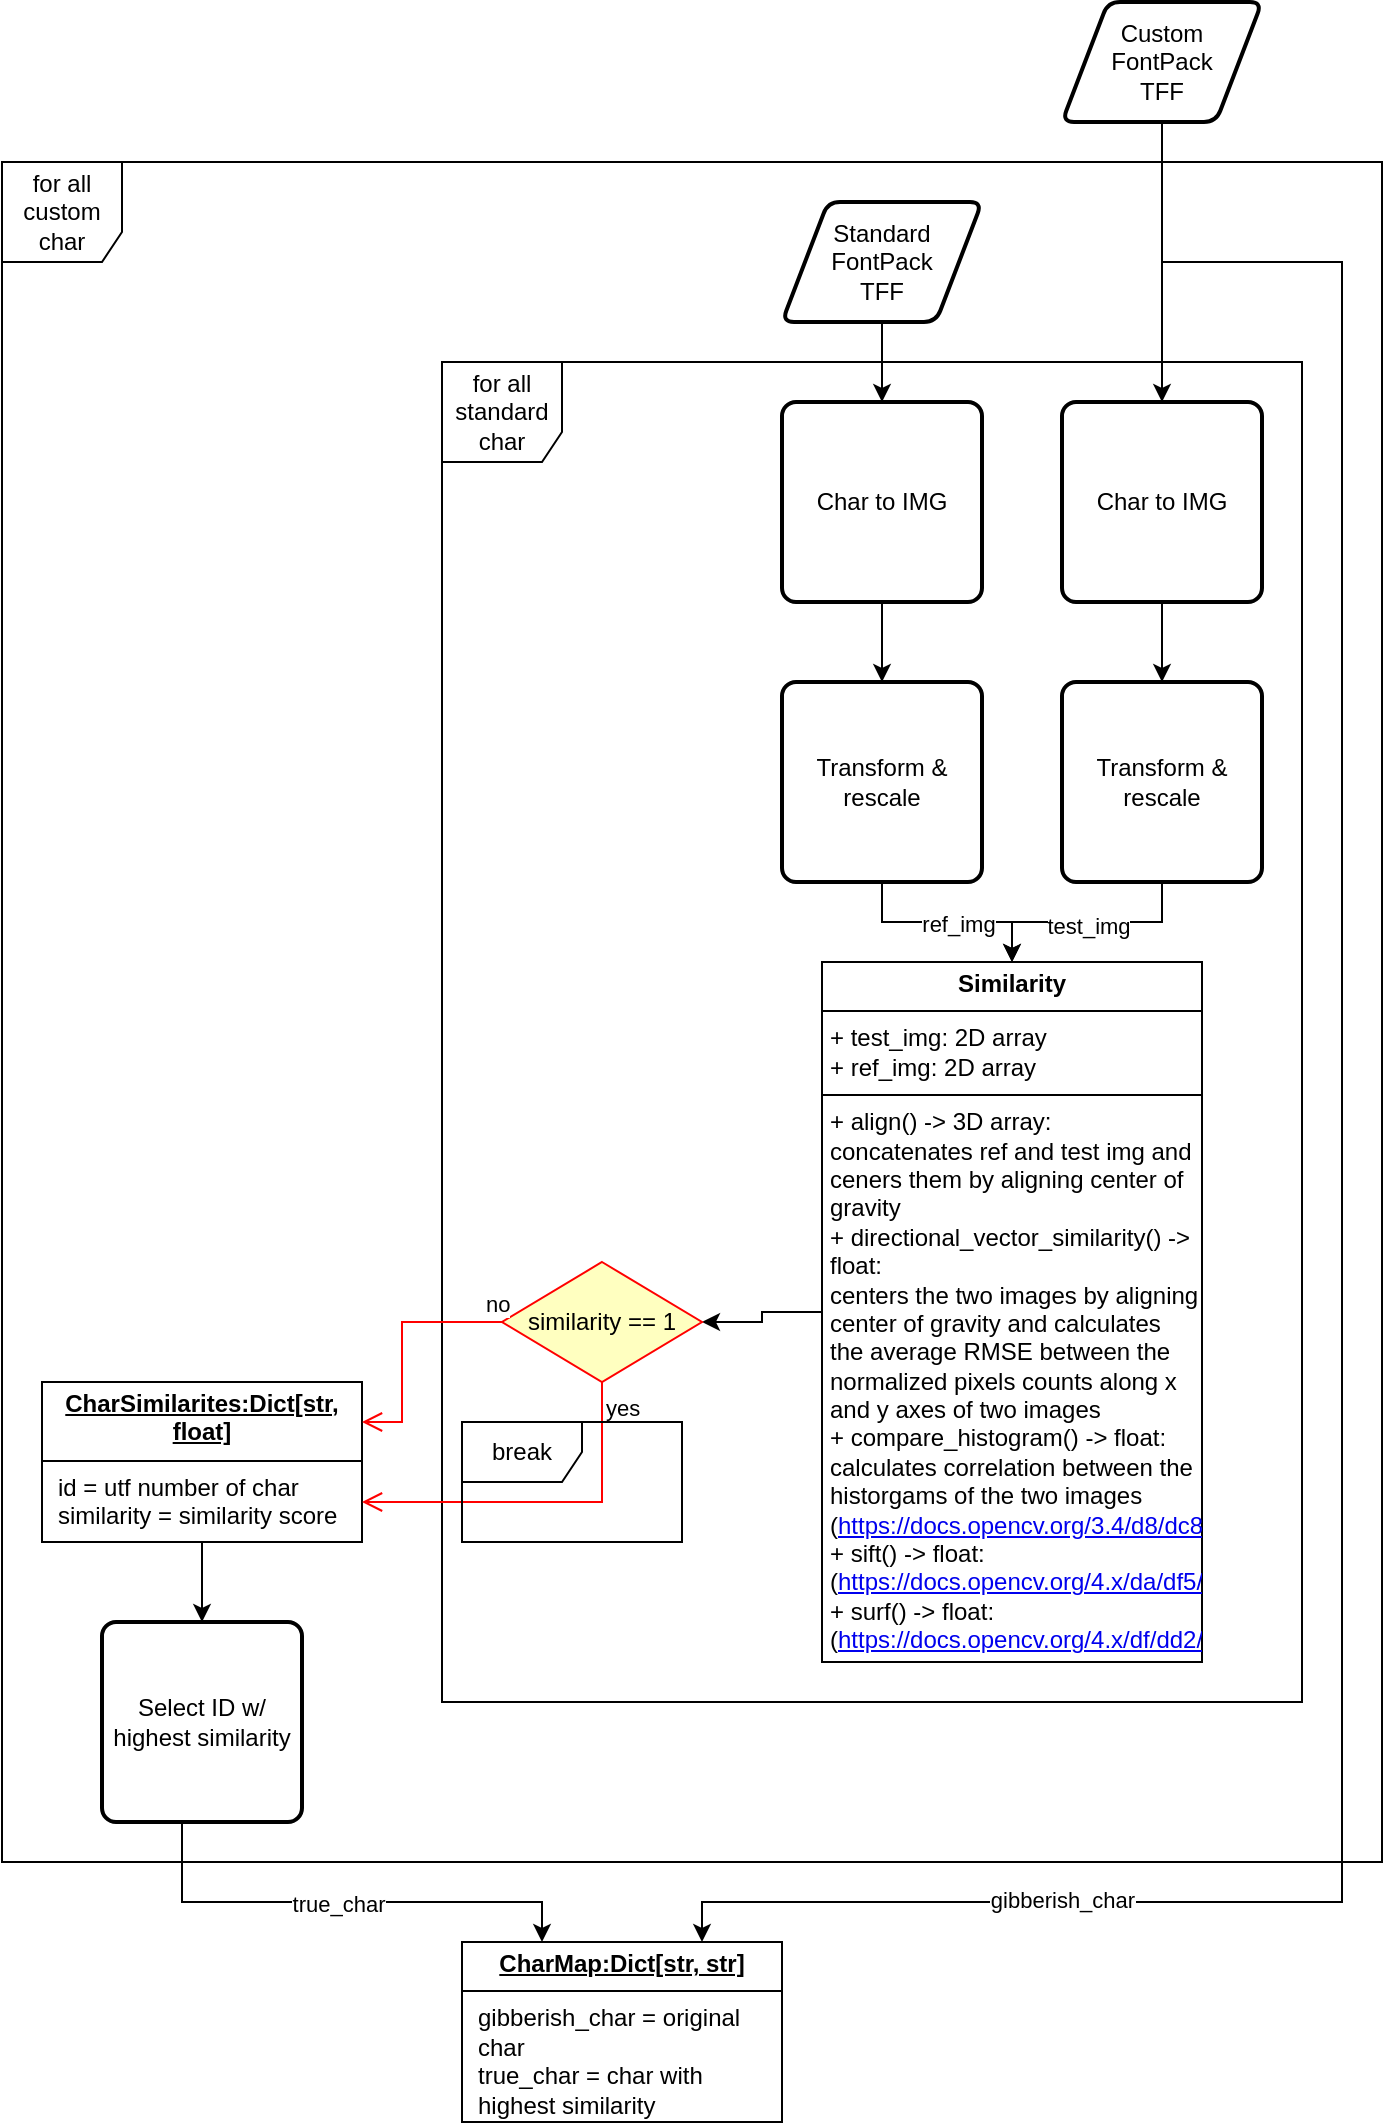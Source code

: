 <mxfile version="25.0.2">
  <diagram name="Page-1" id="doH18nGCfbRNsCmU4off">
    <mxGraphModel dx="1434" dy="1936" grid="1" gridSize="10" guides="1" tooltips="1" connect="1" arrows="1" fold="1" page="1" pageScale="1" pageWidth="850" pageHeight="1100" math="0" shadow="0">
      <root>
        <mxCell id="0" />
        <mxCell id="1" parent="0" />
        <mxCell id="ajvZMXDEwv_cn51jiUJx-38" style="edgeStyle=orthogonalEdgeStyle;rounded=0;orthogonalLoop=1;jettySize=auto;html=1;exitX=0.5;exitY=1;exitDx=0;exitDy=0;entryX=0.75;entryY=0;entryDx=0;entryDy=0;" edge="1" parent="1" source="ajvZMXDEwv_cn51jiUJx-1" target="ajvZMXDEwv_cn51jiUJx-36">
          <mxGeometry relative="1" as="geometry">
            <Array as="points">
              <mxPoint x="680" y="130" />
              <mxPoint x="770" y="130" />
              <mxPoint x="770" y="950" />
              <mxPoint x="450" y="950" />
            </Array>
          </mxGeometry>
        </mxCell>
        <mxCell id="ajvZMXDEwv_cn51jiUJx-39" value="gibberish_char" style="edgeLabel;html=1;align=center;verticalAlign=middle;resizable=0;points=[];" vertex="1" connectable="0" parent="ajvZMXDEwv_cn51jiUJx-38">
          <mxGeometry x="0.697" y="-1" relative="1" as="geometry">
            <mxPoint as="offset" />
          </mxGeometry>
        </mxCell>
        <mxCell id="ajvZMXDEwv_cn51jiUJx-1" value="Custom&lt;br&gt;FontPack&lt;br&gt;TFF" style="shape=parallelogram;html=1;strokeWidth=2;perimeter=parallelogramPerimeter;whiteSpace=wrap;rounded=1;arcSize=12;size=0.23;" vertex="1" parent="1">
          <mxGeometry x="630" width="100" height="60" as="geometry" />
        </mxCell>
        <mxCell id="ajvZMXDEwv_cn51jiUJx-5" value="" style="edgeStyle=orthogonalEdgeStyle;rounded=0;orthogonalLoop=1;jettySize=auto;html=1;" edge="1" parent="1" source="ajvZMXDEwv_cn51jiUJx-2" target="ajvZMXDEwv_cn51jiUJx-4">
          <mxGeometry relative="1" as="geometry" />
        </mxCell>
        <mxCell id="ajvZMXDEwv_cn51jiUJx-2" value="Char to IMG" style="rounded=1;whiteSpace=wrap;html=1;absoluteArcSize=1;arcSize=14;strokeWidth=2;" vertex="1" parent="1">
          <mxGeometry x="630" y="200" width="100" height="100" as="geometry" />
        </mxCell>
        <mxCell id="ajvZMXDEwv_cn51jiUJx-14" value="" style="edgeStyle=orthogonalEdgeStyle;rounded=0;orthogonalLoop=1;jettySize=auto;html=1;" edge="1" parent="1" source="ajvZMXDEwv_cn51jiUJx-4" target="ajvZMXDEwv_cn51jiUJx-13">
          <mxGeometry relative="1" as="geometry" />
        </mxCell>
        <mxCell id="ajvZMXDEwv_cn51jiUJx-15" value="test_img" style="edgeLabel;html=1;align=center;verticalAlign=middle;resizable=0;points=[];" vertex="1" connectable="0" parent="ajvZMXDEwv_cn51jiUJx-14">
          <mxGeometry x="-0.238" y="2" relative="1" as="geometry">
            <mxPoint x="-13" as="offset" />
          </mxGeometry>
        </mxCell>
        <mxCell id="ajvZMXDEwv_cn51jiUJx-4" value="Transform &amp;amp; rescale" style="rounded=1;whiteSpace=wrap;html=1;absoluteArcSize=1;arcSize=14;strokeWidth=2;" vertex="1" parent="1">
          <mxGeometry x="630" y="340" width="100" height="100" as="geometry" />
        </mxCell>
        <mxCell id="ajvZMXDEwv_cn51jiUJx-6" value="" style="edgeStyle=orthogonalEdgeStyle;rounded=0;orthogonalLoop=1;jettySize=auto;html=1;" edge="1" parent="1" source="ajvZMXDEwv_cn51jiUJx-7" target="ajvZMXDEwv_cn51jiUJx-9">
          <mxGeometry relative="1" as="geometry" />
        </mxCell>
        <mxCell id="ajvZMXDEwv_cn51jiUJx-7" value="Standard&lt;br&gt;FontPack&lt;br&gt;TFF" style="shape=parallelogram;html=1;strokeWidth=2;perimeter=parallelogramPerimeter;whiteSpace=wrap;rounded=1;arcSize=12;size=0.23;" vertex="1" parent="1">
          <mxGeometry x="490" y="100" width="100" height="60" as="geometry" />
        </mxCell>
        <mxCell id="ajvZMXDEwv_cn51jiUJx-8" value="" style="edgeStyle=orthogonalEdgeStyle;rounded=0;orthogonalLoop=1;jettySize=auto;html=1;" edge="1" parent="1" source="ajvZMXDEwv_cn51jiUJx-9" target="ajvZMXDEwv_cn51jiUJx-10">
          <mxGeometry relative="1" as="geometry" />
        </mxCell>
        <mxCell id="ajvZMXDEwv_cn51jiUJx-9" value="Char to IMG" style="rounded=1;whiteSpace=wrap;html=1;absoluteArcSize=1;arcSize=14;strokeWidth=2;" vertex="1" parent="1">
          <mxGeometry x="490" y="200" width="100" height="100" as="geometry" />
        </mxCell>
        <mxCell id="ajvZMXDEwv_cn51jiUJx-16" value="" style="edgeStyle=orthogonalEdgeStyle;rounded=0;orthogonalLoop=1;jettySize=auto;html=1;" edge="1" parent="1" source="ajvZMXDEwv_cn51jiUJx-10" target="ajvZMXDEwv_cn51jiUJx-13">
          <mxGeometry relative="1" as="geometry" />
        </mxCell>
        <mxCell id="ajvZMXDEwv_cn51jiUJx-17" value="ref_img" style="edgeLabel;html=1;align=center;verticalAlign=middle;resizable=0;points=[];" vertex="1" connectable="0" parent="ajvZMXDEwv_cn51jiUJx-16">
          <mxGeometry x="0.096" y="-1" relative="1" as="geometry">
            <mxPoint as="offset" />
          </mxGeometry>
        </mxCell>
        <mxCell id="ajvZMXDEwv_cn51jiUJx-10" value="Transform &amp;amp; rescale" style="rounded=1;whiteSpace=wrap;html=1;absoluteArcSize=1;arcSize=14;strokeWidth=2;" vertex="1" parent="1">
          <mxGeometry x="490" y="340" width="100" height="100" as="geometry" />
        </mxCell>
        <mxCell id="ajvZMXDEwv_cn51jiUJx-30" style="edgeStyle=orthogonalEdgeStyle;rounded=0;orthogonalLoop=1;jettySize=auto;html=1;exitX=0;exitY=0.5;exitDx=0;exitDy=0;entryX=1;entryY=0.5;entryDx=0;entryDy=0;" edge="1" parent="1" source="ajvZMXDEwv_cn51jiUJx-13" target="ajvZMXDEwv_cn51jiUJx-25">
          <mxGeometry relative="1" as="geometry" />
        </mxCell>
        <mxCell id="ajvZMXDEwv_cn51jiUJx-13" value="&lt;p style=&quot;margin:0px;margin-top:4px;text-align:center;&quot;&gt;&lt;b&gt;Similarity&lt;/b&gt;&lt;/p&gt;&lt;hr size=&quot;1&quot; style=&quot;border-style:solid;&quot;&gt;&lt;p style=&quot;margin:0px;margin-left:4px;&quot;&gt;+ test_img: 2D array&lt;br&gt;+ ref_img: 2D array&lt;/p&gt;&lt;hr size=&quot;1&quot; style=&quot;border-style:solid;&quot;&gt;&lt;p style=&quot;margin:0px;margin-left:4px;&quot;&gt;+ align() -&amp;gt; 3D array:&lt;/p&gt;&lt;p style=&quot;margin:0px;margin-left:4px;&quot;&gt;concatenates ref and test img and ceners them by aligning center of gravity&lt;br&gt;+ directional_vector_similarity() -&amp;gt; float:&lt;/p&gt;&lt;p style=&quot;margin:0px;margin-left:4px;&quot;&gt;centers the two images by&amp;nbsp;&lt;span style=&quot;background-color: initial;&quot;&gt;aligning center of gravity and calculates the&amp;nbsp;&lt;/span&gt;&lt;span style=&quot;background-color: initial;&quot;&gt;average RMSE between the normalized pixels counts along x and y axes of two images&lt;/span&gt;&lt;/p&gt;&lt;p style=&quot;margin:0px;margin-left:4px;&quot;&gt;+ compare_histogram() -&amp;gt; float:&lt;/p&gt;&lt;p style=&quot;margin:0px;margin-left:4px;&quot;&gt;calculates correlation between the historgams of the two images (&lt;a href=&quot;https://docs.opencv.org/3.4/d8/dc8/tutorial_histogram_comparison.html&quot;&gt;https://docs.opencv.org/3.4/d8/dc8/tutorial_histogram_comparison.html&lt;/a&gt;)&lt;/p&gt;&lt;p style=&quot;margin:0px;margin-left:4px;&quot;&gt;+ sift() -&amp;gt; float:&lt;/p&gt;&lt;p style=&quot;margin:0px;margin-left:4px;&quot;&gt;(&lt;a href=&quot;https://docs.opencv.org/4.x/da/df5/tutorial_py_sift_intro.html&quot;&gt;https://docs.opencv.org/4.x/da/df5/tutorial_py_sift_intro.html&lt;/a&gt;)&lt;/p&gt;&lt;p style=&quot;margin:0px;margin-left:4px;&quot;&gt;+ surf() -&amp;gt; float:&lt;/p&gt;&lt;p style=&quot;margin:0px;margin-left:4px;&quot;&gt;(&lt;a href=&quot;https://docs.opencv.org/4.x/df/dd2/tutorial_py_surf_intro.html&quot;&gt;https://docs.opencv.org/4.x/df/dd2/tutorial_py_surf_intro.html&lt;/a&gt;)&lt;/p&gt;" style="verticalAlign=top;align=left;overflow=fill;html=1;whiteSpace=wrap;" vertex="1" parent="1">
          <mxGeometry x="510" y="480" width="190" height="350" as="geometry" />
        </mxCell>
        <mxCell id="ajvZMXDEwv_cn51jiUJx-18" value="for all standard char" style="shape=umlFrame;whiteSpace=wrap;html=1;pointerEvents=0;width=60;height=50;" vertex="1" parent="1">
          <mxGeometry x="320" y="180" width="430" height="670" as="geometry" />
        </mxCell>
        <mxCell id="ajvZMXDEwv_cn51jiUJx-22" style="edgeStyle=orthogonalEdgeStyle;rounded=0;orthogonalLoop=1;jettySize=auto;html=1;exitX=0.5;exitY=1;exitDx=0;exitDy=0;" edge="1" parent="1" source="ajvZMXDEwv_cn51jiUJx-1" target="ajvZMXDEwv_cn51jiUJx-2">
          <mxGeometry relative="1" as="geometry">
            <mxPoint x="680" y="160" as="sourcePoint" />
          </mxGeometry>
        </mxCell>
        <mxCell id="ajvZMXDEwv_cn51jiUJx-34" value="" style="edgeStyle=orthogonalEdgeStyle;rounded=0;orthogonalLoop=1;jettySize=auto;html=1;" edge="1" parent="1" source="ajvZMXDEwv_cn51jiUJx-23" target="ajvZMXDEwv_cn51jiUJx-33">
          <mxGeometry relative="1" as="geometry" />
        </mxCell>
        <mxCell id="ajvZMXDEwv_cn51jiUJx-23" value="&lt;p style=&quot;margin:0px;margin-top:4px;text-align:center;text-decoration:underline;&quot;&gt;&lt;b&gt;CharSimilarites:Dict[str, float]&lt;/b&gt;&lt;/p&gt;&lt;hr size=&quot;1&quot; style=&quot;border-style:solid;&quot;&gt;&lt;p style=&quot;margin:0px;margin-left:8px;&quot;&gt;id = utf number of char&lt;br&gt;similarity = similarity score&lt;br&gt;&lt;/p&gt;" style="verticalAlign=top;align=left;overflow=fill;html=1;whiteSpace=wrap;" vertex="1" parent="1">
          <mxGeometry x="120" y="690" width="160" height="80" as="geometry" />
        </mxCell>
        <mxCell id="ajvZMXDEwv_cn51jiUJx-25" value="similarity == 1" style="rhombus;whiteSpace=wrap;html=1;fontColor=#000000;fillColor=#ffffc0;strokeColor=#ff0000;" vertex="1" parent="1">
          <mxGeometry x="350" y="630" width="100" height="60" as="geometry" />
        </mxCell>
        <mxCell id="ajvZMXDEwv_cn51jiUJx-27" value="yes" style="edgeStyle=orthogonalEdgeStyle;html=1;align=left;verticalAlign=top;endArrow=open;endSize=8;strokeColor=#ff0000;rounded=0;entryX=1;entryY=0.75;entryDx=0;entryDy=0;exitX=0.5;exitY=1;exitDx=0;exitDy=0;" edge="1" source="ajvZMXDEwv_cn51jiUJx-25" parent="1" target="ajvZMXDEwv_cn51jiUJx-23">
          <mxGeometry x="-1" relative="1" as="geometry">
            <mxPoint x="250" y="820" as="targetPoint" />
            <mxPoint as="offset" />
          </mxGeometry>
        </mxCell>
        <mxCell id="ajvZMXDEwv_cn51jiUJx-29" value="no" style="edgeStyle=orthogonalEdgeStyle;html=1;align=left;verticalAlign=bottom;endArrow=open;endSize=8;strokeColor=#ff0000;rounded=0;exitX=0;exitY=0.5;exitDx=0;exitDy=0;entryX=1;entryY=0.25;entryDx=0;entryDy=0;" edge="1" parent="1" source="ajvZMXDEwv_cn51jiUJx-25" target="ajvZMXDEwv_cn51jiUJx-23">
          <mxGeometry x="-0.826" relative="1" as="geometry">
            <mxPoint x="300" y="650" as="targetPoint" />
            <mxPoint x="480" y="660" as="sourcePoint" />
            <Array as="points">
              <mxPoint x="300" y="660" />
              <mxPoint x="300" y="710" />
            </Array>
            <mxPoint as="offset" />
          </mxGeometry>
        </mxCell>
        <mxCell id="ajvZMXDEwv_cn51jiUJx-32" value="break" style="shape=umlFrame;whiteSpace=wrap;html=1;pointerEvents=0;" vertex="1" parent="1">
          <mxGeometry x="330" y="710" width="110" height="60" as="geometry" />
        </mxCell>
        <mxCell id="ajvZMXDEwv_cn51jiUJx-37" style="edgeStyle=orthogonalEdgeStyle;rounded=0;orthogonalLoop=1;jettySize=auto;html=1;exitX=0.5;exitY=1;exitDx=0;exitDy=0;entryX=0.25;entryY=0;entryDx=0;entryDy=0;" edge="1" parent="1" source="ajvZMXDEwv_cn51jiUJx-33" target="ajvZMXDEwv_cn51jiUJx-36">
          <mxGeometry relative="1" as="geometry">
            <Array as="points">
              <mxPoint x="190" y="950" />
              <mxPoint x="370" y="950" />
            </Array>
          </mxGeometry>
        </mxCell>
        <mxCell id="ajvZMXDEwv_cn51jiUJx-40" value="true_char" style="edgeLabel;html=1;align=center;verticalAlign=middle;resizable=0;points=[];" vertex="1" connectable="0" parent="ajvZMXDEwv_cn51jiUJx-37">
          <mxGeometry x="0.025" y="-1" relative="1" as="geometry">
            <mxPoint as="offset" />
          </mxGeometry>
        </mxCell>
        <mxCell id="ajvZMXDEwv_cn51jiUJx-33" value="Select ID w/ highest similarity" style="rounded=1;whiteSpace=wrap;html=1;absoluteArcSize=1;arcSize=14;strokeWidth=2;" vertex="1" parent="1">
          <mxGeometry x="150" y="810" width="100" height="100" as="geometry" />
        </mxCell>
        <mxCell id="ajvZMXDEwv_cn51jiUJx-35" value="for all custom char" style="shape=umlFrame;whiteSpace=wrap;html=1;pointerEvents=0;width=60;height=50;" vertex="1" parent="1">
          <mxGeometry x="100" y="80" width="690" height="850" as="geometry" />
        </mxCell>
        <mxCell id="ajvZMXDEwv_cn51jiUJx-36" value="&lt;p style=&quot;margin:0px;margin-top:4px;text-align:center;text-decoration:underline;&quot;&gt;&lt;b&gt;CharMap:Dict[str, str]&lt;/b&gt;&lt;/p&gt;&lt;hr size=&quot;1&quot; style=&quot;border-style:solid;&quot;&gt;&lt;p style=&quot;margin:0px;margin-left:8px;&quot;&gt;gibberish_char = original char&lt;br&gt;true_char = char with highest similarity&lt;br&gt;&lt;/p&gt;" style="verticalAlign=top;align=left;overflow=fill;html=1;whiteSpace=wrap;" vertex="1" parent="1">
          <mxGeometry x="330" y="970" width="160" height="90" as="geometry" />
        </mxCell>
      </root>
    </mxGraphModel>
  </diagram>
</mxfile>

